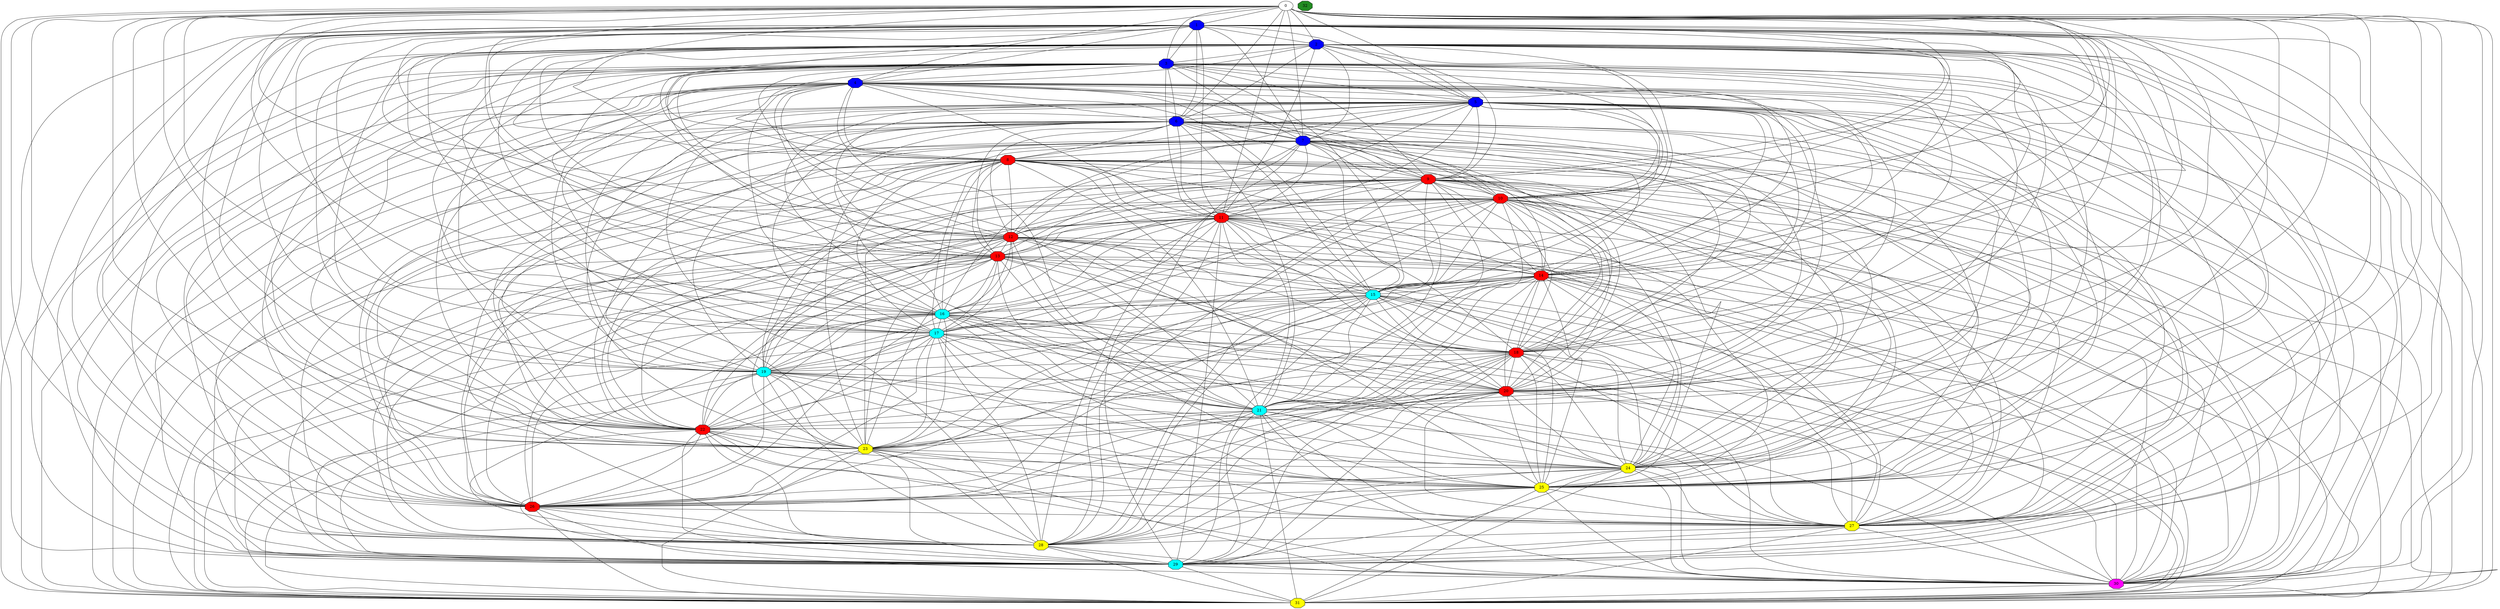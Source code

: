 graph G {
  1[shape = octagon, style = filled , fillcolor = blue ]
  2[shape = octagon, style = filled , fillcolor = blue ]
  3[shape = octagon, style = filled , fillcolor = blue ]
  4[shape = octagon, style = filled , fillcolor = blue ]
  5[shape = octagon, style = filled , fillcolor = blue ]
  6[shape = octagon, style = filled , fillcolor = blue ]
  7[shape = octagon, style = filled , fillcolor = blue ]
  8[shape = octagon, style = filled , fillcolor = red ]
  9[shape = octagon, style = filled , fillcolor = red ]
  10[shape = octagon, style = filled , fillcolor = red ]
  11[shape = octagon, style = filled , fillcolor = red ]
  12[shape = octagon, style = filled , fillcolor = red ]
  13[shape = octagon, style = filled , fillcolor = red ]
  14[shape = octagon, style = filled , fillcolor = red ]
  15[shape = octagon, style = filled , fillcolor = cyan ]
  16[shape = octagon, style = filled , fillcolor = cyan ]
  17[shape = octagon, style = filled , fillcolor = cyan ]
  18[shape = octagon, style = filled , fillcolor = red ]
  19[shape = octagon, style = filled , fillcolor = cyan ]
  20[shape = octagon, style = filled , fillcolor = red ]
  21[shape = octagon, style = filled , fillcolor = cyan ]
  22[shape = octagon, style = filled , fillcolor = red ]
  23[shape = octagon, style = filled , fillcolor = yellow ]
  24[shape = octagon, style = filled , fillcolor = yellow ]
  25[shape = octagon, style = filled , fillcolor = yellow ]
  26[shape = octagon, style = filled , fillcolor = red ]
  27[shape = octagon, style = filled , fillcolor = yellow ]
  28[shape = octagon, style = filled , fillcolor = yellow ]
  29[shape = octagon, style = filled , fillcolor = cyan ]
  30[shape = octagon, style = filled , fillcolor = magenta ]
  31[shape = octagon, style = filled , fillcolor = yellow ]
  32[shape = octagon, style = filled , fillcolor = forestgreen ]
  "0"--"1";
  "0"--"2";
  "0"--"3";
  "0"--"4";
  "0"--"5";
  "0"--"6";
  "0"--"7";
  "0"--"8";
  "0"--"9";
  "0"--"10";
  "0"--"11";
  "0"--"12";
  "0"--"13";
  "0"--"14";
  "0"--"15";
  "0"--"16";
  "0"--"17";
  "0"--"18";
  "0"--"19";
  "0"--"20";
  "0"--"21";
  "0"--"22";
  "0"--"23";
  "0"--"24";
  "0"--"25";
  "0"--"26";
  "0"--"27";
  "0"--"28";
  "0"--"29";
  "0"--"30";
  "0"--"31";
  "1"--"2";
  "1"--"3";
  "1"--"4";
  "1"--"5";
  "1"--"6";
  "1"--"7";
  "1"--"8";
  "1"--"9";
  "1"--"10";
  "1"--"11";
  "1"--"12";
  "1"--"13";
  "1"--"14";
  "1"--"15";
  "1"--"16";
  "1"--"17";
  "1"--"18";
  "1"--"19";
  "1"--"20";
  "1"--"21";
  "1"--"22";
  "1"--"23";
  "1"--"24";
  "1"--"25";
  "1"--"26";
  "1"--"27";
  "1"--"28";
  "1"--"29";
  "1"--"30";
  "1"--"31";
  "2"--"3";
  "2"--"4";
  "2"--"5";
  "2"--"6";
  "2"--"7";
  "2"--"8";
  "2"--"9";
  "2"--"10";
  "2"--"11";
  "2"--"12";
  "2"--"13";
  "2"--"14";
  "2"--"15";
  "2"--"16";
  "2"--"17";
  "2"--"18";
  "2"--"19";
  "2"--"20";
  "2"--"21";
  "2"--"22";
  "2"--"23";
  "2"--"24";
  "2"--"25";
  "2"--"26";
  "2"--"27";
  "2"--"28";
  "2"--"29";
  "2"--"30";
  "2"--"31";
  "3"--"4";
  "3"--"5";
  "3"--"6";
  "3"--"7";
  "3"--"8";
  "3"--"9";
  "3"--"10";
  "3"--"11";
  "3"--"12";
  "3"--"13";
  "3"--"14";
  "3"--"15";
  "3"--"16";
  "3"--"17";
  "3"--"18";
  "3"--"19";
  "3"--"20";
  "3"--"21";
  "3"--"22";
  "3"--"23";
  "3"--"24";
  "3"--"25";
  "3"--"26";
  "3"--"27";
  "3"--"28";
  "3"--"29";
  "3"--"30";
  "3"--"31";
  "4"--"5";
  "4"--"6";
  "4"--"7";
  "4"--"8";
  "4"--"9";
  "4"--"10";
  "4"--"11";
  "4"--"12";
  "4"--"13";
  "4"--"14";
  "4"--"15";
  "4"--"16";
  "4"--"17";
  "4"--"18";
  "4"--"19";
  "4"--"20";
  "4"--"21";
  "4"--"22";
  "4"--"23";
  "4"--"24";
  "4"--"25";
  "4"--"26";
  "4"--"27";
  "4"--"28";
  "4"--"29";
  "4"--"30";
  "4"--"31";
  "5"--"6";
  "5"--"7";
  "5"--"8";
  "5"--"9";
  "5"--"10";
  "5"--"11";
  "5"--"12";
  "5"--"13";
  "5"--"14";
  "5"--"15";
  "5"--"16";
  "5"--"17";
  "5"--"18";
  "5"--"19";
  "5"--"20";
  "5"--"21";
  "5"--"22";
  "5"--"23";
  "5"--"24";
  "5"--"25";
  "5"--"26";
  "5"--"27";
  "5"--"28";
  "5"--"29";
  "5"--"30";
  "5"--"31";
  "6"--"7";
  "6"--"8";
  "6"--"9";
  "6"--"10";
  "6"--"11";
  "6"--"12";
  "6"--"13";
  "6"--"14";
  "6"--"15";
  "6"--"16";
  "6"--"17";
  "6"--"18";
  "6"--"19";
  "6"--"20";
  "6"--"21";
  "6"--"22";
  "6"--"23";
  "6"--"24";
  "6"--"25";
  "6"--"26";
  "6"--"27";
  "6"--"28";
  "6"--"29";
  "6"--"30";
  "6"--"31";
  "7"--"8";
  "7"--"9";
  "7"--"10";
  "7"--"11";
  "7"--"12";
  "7"--"13";
  "7"--"14";
  "7"--"15";
  "7"--"16";
  "7"--"17";
  "7"--"18";
  "7"--"19";
  "7"--"20";
  "7"--"21";
  "7"--"22";
  "7"--"23";
  "7"--"24";
  "7"--"25";
  "7"--"26";
  "7"--"27";
  "7"--"28";
  "7"--"29";
  "7"--"30";
  "7"--"31";
  "8"--"9";
  "8"--"10";
  "8"--"11";
  "8"--"12";
  "8"--"13";
  "8"--"14";
  "8"--"15";
  "8"--"16";
  "8"--"17";
  "8"--"18";
  "8"--"19";
  "8"--"20";
  "8"--"21";
  "8"--"22";
  "8"--"23";
  "8"--"24";
  "8"--"25";
  "8"--"26";
  "8"--"27";
  "8"--"28";
  "8"--"29";
  "8"--"30";
  "8"--"31";
  "9"--"10";
  "9"--"11";
  "9"--"12";
  "9"--"13";
  "9"--"14";
  "9"--"15";
  "9"--"16";
  "9"--"17";
  "9"--"18";
  "9"--"19";
  "9"--"20";
  "9"--"21";
  "9"--"22";
  "9"--"23";
  "9"--"24";
  "9"--"25";
  "9"--"26";
  "9"--"27";
  "9"--"28";
  "9"--"29";
  "9"--"30";
  "9"--"31";
  "10"--"11";
  "10"--"12";
  "10"--"13";
  "10"--"14";
  "10"--"15";
  "10"--"16";
  "10"--"17";
  "10"--"18";
  "10"--"19";
  "10"--"20";
  "10"--"21";
  "10"--"22";
  "10"--"23";
  "10"--"24";
  "10"--"25";
  "10"--"26";
  "10"--"27";
  "10"--"28";
  "10"--"29";
  "10"--"30";
  "10"--"31";
  "11"--"12";
  "11"--"13";
  "11"--"14";
  "11"--"15";
  "11"--"16";
  "11"--"17";
  "11"--"18";
  "11"--"19";
  "11"--"20";
  "11"--"21";
  "11"--"22";
  "11"--"23";
  "11"--"24";
  "11"--"25";
  "11"--"26";
  "11"--"27";
  "11"--"28";
  "11"--"29";
  "11"--"30";
  "11"--"31";
  "12"--"13";
  "12"--"14";
  "12"--"15";
  "12"--"16";
  "12"--"17";
  "12"--"18";
  "12"--"19";
  "12"--"20";
  "12"--"21";
  "12"--"22";
  "12"--"23";
  "12"--"24";
  "12"--"25";
  "12"--"26";
  "12"--"27";
  "12"--"28";
  "12"--"29";
  "12"--"30";
  "12"--"31";
  "13"--"14";
  "13"--"15";
  "13"--"16";
  "13"--"17";
  "13"--"18";
  "13"--"19";
  "13"--"20";
  "13"--"21";
  "13"--"22";
  "13"--"23";
  "13"--"24";
  "13"--"25";
  "13"--"26";
  "13"--"27";
  "13"--"28";
  "13"--"29";
  "13"--"30";
  "13"--"31";
  "14"--"15";
  "14"--"16";
  "14"--"17";
  "14"--"18";
  "14"--"19";
  "14"--"20";
  "14"--"21";
  "14"--"22";
  "14"--"23";
  "14"--"24";
  "14"--"25";
  "14"--"26";
  "14"--"27";
  "14"--"28";
  "14"--"29";
  "14"--"30";
  "14"--"31";
  "15"--"16";
  "15"--"17";
  "15"--"18";
  "15"--"19";
  "15"--"20";
  "15"--"21";
  "15"--"22";
  "15"--"23";
  "15"--"24";
  "15"--"25";
  "15"--"26";
  "15"--"27";
  "15"--"28";
  "15"--"29";
  "15"--"30";
  "15"--"31";
  "16"--"17";
  "16"--"18";
  "16"--"19";
  "16"--"20";
  "16"--"21";
  "16"--"22";
  "16"--"23";
  "16"--"24";
  "16"--"25";
  "16"--"26";
  "16"--"27";
  "16"--"28";
  "16"--"29";
  "16"--"30";
  "16"--"31";
  "17"--"18";
  "17"--"19";
  "17"--"20";
  "17"--"21";
  "17"--"22";
  "17"--"23";
  "17"--"24";
  "17"--"25";
  "17"--"26";
  "17"--"27";
  "17"--"28";
  "17"--"29";
  "17"--"30";
  "17"--"31";
  "18"--"19";
  "18"--"20";
  "18"--"21";
  "18"--"22";
  "18"--"23";
  "18"--"24";
  "18"--"25";
  "18"--"26";
  "18"--"27";
  "18"--"28";
  "18"--"29";
  "18"--"30";
  "18"--"31";
  "19"--"20";
  "19"--"21";
  "19"--"22";
  "19"--"23";
  "19"--"24";
  "19"--"25";
  "19"--"26";
  "19"--"27";
  "19"--"28";
  "19"--"29";
  "19"--"30";
  "19"--"31";
  "20"--"21";
  "20"--"22";
  "20"--"23";
  "20"--"24";
  "20"--"25";
  "20"--"26";
  "20"--"27";
  "20"--"28";
  "20"--"29";
  "20"--"30";
  "20"--"31";
  "21"--"22";
  "21"--"23";
  "21"--"24";
  "21"--"25";
  "21"--"26";
  "21"--"27";
  "21"--"28";
  "21"--"29";
  "21"--"30";
  "21"--"31";
  "22"--"23";
  "22"--"24";
  "22"--"25";
  "22"--"26";
  "22"--"27";
  "22"--"28";
  "22"--"29";
  "22"--"30";
  "22"--"31";
  "23"--"24";
  "23"--"25";
  "23"--"26";
  "23"--"27";
  "23"--"28";
  "23"--"29";
  "23"--"30";
  "23"--"31";
  "24"--"25";
  "24"--"26";
  "24"--"27";
  "24"--"28";
  "24"--"29";
  "24"--"30";
  "24"--"31";
  "25"--"26";
  "25"--"27";
  "25"--"28";
  "25"--"29";
  "25"--"30";
  "25"--"31";
  "26"--"27";
  "26"--"28";
  "26"--"29";
  "26"--"30";
  "26"--"31";
  "27"--"28";
  "27"--"29";
  "27"--"30";
  "27"--"31";
  "28"--"29";
  "28"--"30";
  "28"--"31";
  "29"--"30";
  "29"--"31";
  "30"--"31";
}
